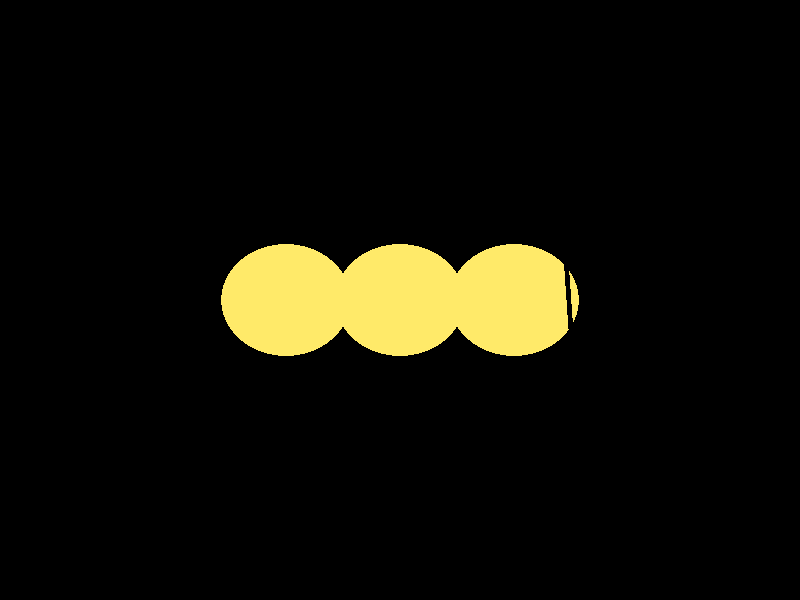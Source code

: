 #include "colors.inc"
#include "finish.inc"

global_settings {assumed_gamma 1 max_trace_level 6}
background {color White transmit 1.0}
camera {orthographic
  right -16.83*x up 14.60*y
  direction 1.00*z
  location <0,0,50.00> look_at <0,0,0>}


light_source {<  2.00,   3.00,  40.00> color White
  area_light <0.70, 0, 0>, <0, 0.70, 0>, 3, 3
  adaptive 1 jitter}
// no fog
#declare simple = finish {phong 0.7}
#declare pale = finish {ambient 0.5 diffuse 0.85 roughness 0.001 specular 0.200 }
#declare intermediate = finish {ambient 0.3 diffuse 0.6 specular 0.1 roughness 0.04}
#declare vmd = finish {ambient 0.0 diffuse 0.65 phong 0.1 phong_size 40.0 specular 0.5 }
#declare jmol = finish {ambient 0.2 diffuse 0.6 specular 1 roughness 0.001 metallic}
#declare ase2 = finish {ambient 0.05 brilliance 3 diffuse 0.6 metallic specular 0.7 roughness 0.04 reflection 0.15}
#declare ase3 = finish {ambient 0.15 brilliance 2 diffuse 0.6 metallic specular 1.0 roughness 0.001 reflection 0.0}
#declare glass = finish {ambient 0.05 diffuse 0.3 specular 1.0 roughness 0.001}
#declare glass2 = finish {ambient 0.01 diffuse 0.3 specular 1.0 reflection 0.25 roughness 0.001}
#declare Rcell = 0.050;
#declare Rbond = 0.100;

#macro atom(LOC, R, COL, TRANS, FIN)
  sphere{LOC, R texture{pigment{color COL transmit TRANS} finish{FIN}}}
#end
#macro constrain(LOC, R, COL, TRANS FIN)
union{torus{R, Rcell rotate 45*z texture{pigment{color COL transmit TRANS} finish{FIN}}}
     torus{R, Rcell rotate -45*z texture{pigment{color COL transmit TRANS} finish{FIN}}}
     translate LOC}
#end

cylinder {< -7.30,  -6.95,  -6.05>, <  3.97,  -6.95,  -1.95>, Rcell pigment {Black}}
cylinder {< -3.26,  -4.87, -17.15>, <  8.02,  -4.87, -13.05>, Rcell pigment {Black}}
cylinder {< -3.97,   6.95, -15.20>, <  7.30,   6.95, -11.09>, Rcell pigment {Black}}
cylinder {< -8.02,   4.87,  -4.09>, <  3.26,   4.87,   0.01>, Rcell pigment {Black}}
cylinder {< -7.30,  -6.95,  -6.05>, < -3.26,  -4.87, -17.15>, Rcell pigment {Black}}
cylinder {<  3.97,  -6.95,  -1.95>, <  8.02,  -4.87, -13.05>, Rcell pigment {Black}}
cylinder {<  3.26,   4.87,   0.01>, <  7.30,   6.95, -11.09>, Rcell pigment {Black}}
cylinder {< -8.02,   4.87,  -4.09>, < -3.97,   6.95, -15.20>, Rcell pigment {Black}}
cylinder {< -7.30,  -6.95,  -6.05>, < -8.02,   4.87,  -4.09>, Rcell pigment {Black}}
cylinder {<  3.97,  -6.95,  -1.95>, <  3.26,   4.87,   0.01>, Rcell pigment {Black}}
cylinder {<  8.02,  -4.87, -13.05>, <  7.30,   6.95, -11.09>, Rcell pigment {Black}}
cylinder {< -3.26,  -4.87, -17.15>, < -3.97,   6.95, -15.20>, Rcell pigment {Black}}
atom(<  0.00,   0.00,  -8.57>, 1.36, rgb <1.00, 0.82, 0.14>, 0.0, ase3) // #0
atom(< -2.40,   0.00,  -9.44>, 1.36, rgb <1.00, 0.82, 0.14>, 0.0, ase3) // #1
atom(<  2.40,   0.00,  -7.70>, 1.36, rgb <1.00, 0.82, 0.14>, 0.0, ase3) // #2

// no constraints
